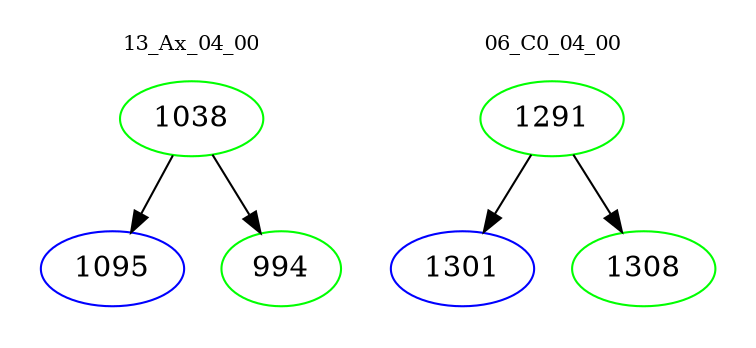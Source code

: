 digraph{
subgraph cluster_0 {
color = white
label = "13_Ax_04_00";
fontsize=10;
T0_1038 [label="1038", color="green"]
T0_1038 -> T0_1095 [color="black"]
T0_1095 [label="1095", color="blue"]
T0_1038 -> T0_994 [color="black"]
T0_994 [label="994", color="green"]
}
subgraph cluster_1 {
color = white
label = "06_C0_04_00";
fontsize=10;
T1_1291 [label="1291", color="green"]
T1_1291 -> T1_1301 [color="black"]
T1_1301 [label="1301", color="blue"]
T1_1291 -> T1_1308 [color="black"]
T1_1308 [label="1308", color="green"]
}
}
